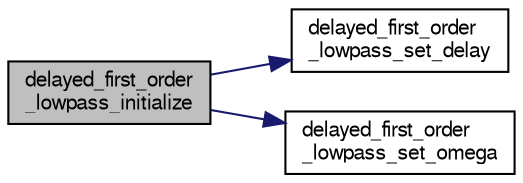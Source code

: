 digraph "delayed_first_order_lowpass_initialize"
{
  edge [fontname="FreeSans",fontsize="10",labelfontname="FreeSans",labelfontsize="10"];
  node [fontname="FreeSans",fontsize="10",shape=record];
  rankdir="LR";
  Node1 [label="delayed_first_order\l_lowpass_initialize",height=0.2,width=0.4,color="black", fillcolor="grey75", style="filled", fontcolor="black"];
  Node1 -> Node2 [color="midnightblue",fontsize="10",style="solid",fontname="FreeSans"];
  Node2 [label="delayed_first_order\l_lowpass_set_delay",height=0.2,width=0.4,color="black", fillcolor="white", style="filled",URL="$delayed__first__order__lowpass__filter_8h.html#a1a8bf20fcc21ebda26bc9fa9302bfc15",tooltip="delayed_first_order_lowpass_set_delay "];
  Node1 -> Node3 [color="midnightblue",fontsize="10",style="solid",fontname="FreeSans"];
  Node3 [label="delayed_first_order\l_lowpass_set_omega",height=0.2,width=0.4,color="black", fillcolor="white", style="filled",URL="$delayed__first__order__lowpass__filter_8h.html#a54e81a69f55600acf91169bbeba73f61",tooltip="delayed_first_order_lowpass_set_omega "];
}
